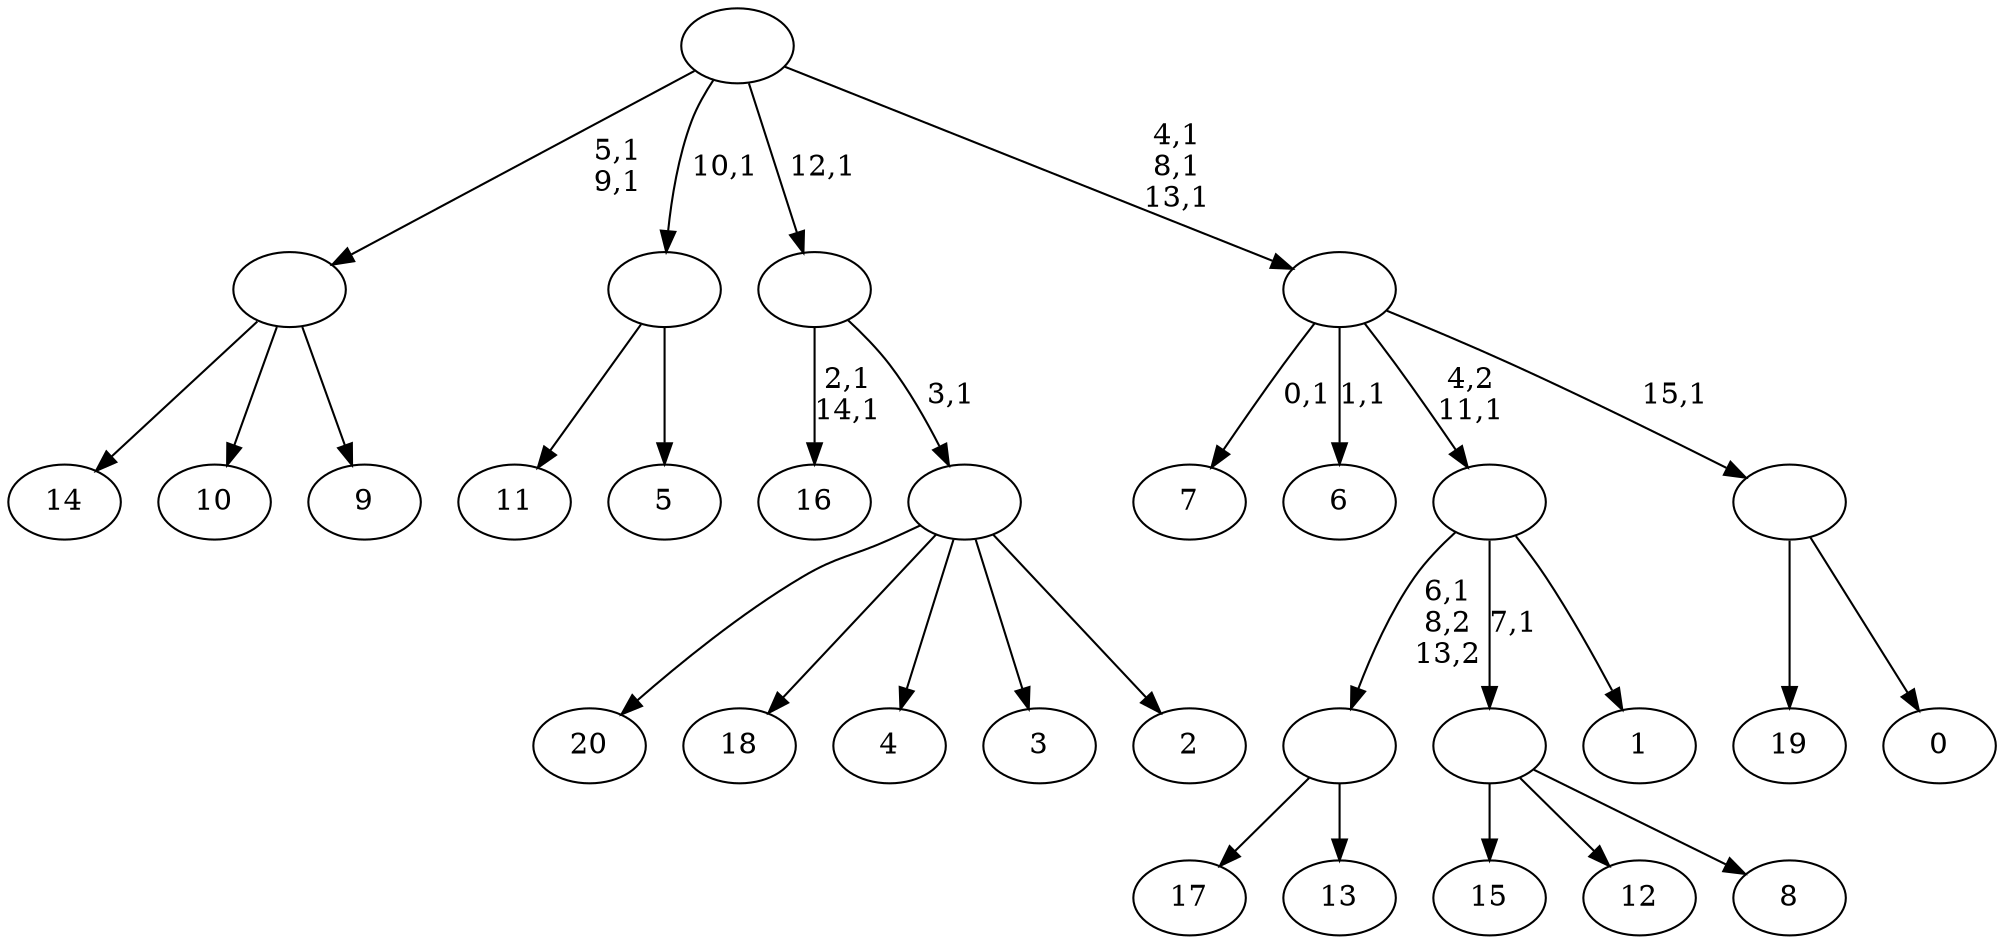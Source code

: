 digraph T {
	37 [label="20"]
	36 [label="19"]
	35 [label="18"]
	34 [label="17"]
	33 [label="16"]
	30 [label="15"]
	29 [label="14"]
	28 [label="13"]
	27 [label=""]
	26 [label="12"]
	25 [label="11"]
	24 [label="10"]
	23 [label="9"]
	22 [label=""]
	20 [label="8"]
	19 [label=""]
	18 [label="7"]
	16 [label="6"]
	14 [label="5"]
	13 [label=""]
	12 [label="4"]
	11 [label="3"]
	10 [label="2"]
	9 [label=""]
	8 [label=""]
	7 [label="1"]
	6 [label=""]
	5 [label="0"]
	4 [label=""]
	3 [label=""]
	0 [label=""]
	27 -> 34 [label=""]
	27 -> 28 [label=""]
	22 -> 29 [label=""]
	22 -> 24 [label=""]
	22 -> 23 [label=""]
	19 -> 30 [label=""]
	19 -> 26 [label=""]
	19 -> 20 [label=""]
	13 -> 25 [label=""]
	13 -> 14 [label=""]
	9 -> 37 [label=""]
	9 -> 35 [label=""]
	9 -> 12 [label=""]
	9 -> 11 [label=""]
	9 -> 10 [label=""]
	8 -> 33 [label="2,1\n14,1"]
	8 -> 9 [label="3,1"]
	6 -> 27 [label="6,1\n8,2\n13,2"]
	6 -> 19 [label="7,1"]
	6 -> 7 [label=""]
	4 -> 36 [label=""]
	4 -> 5 [label=""]
	3 -> 16 [label="1,1"]
	3 -> 18 [label="0,1"]
	3 -> 6 [label="4,2\n11,1"]
	3 -> 4 [label="15,1"]
	0 -> 3 [label="4,1\n8,1\n13,1"]
	0 -> 22 [label="5,1\n9,1"]
	0 -> 13 [label="10,1"]
	0 -> 8 [label="12,1"]
}
